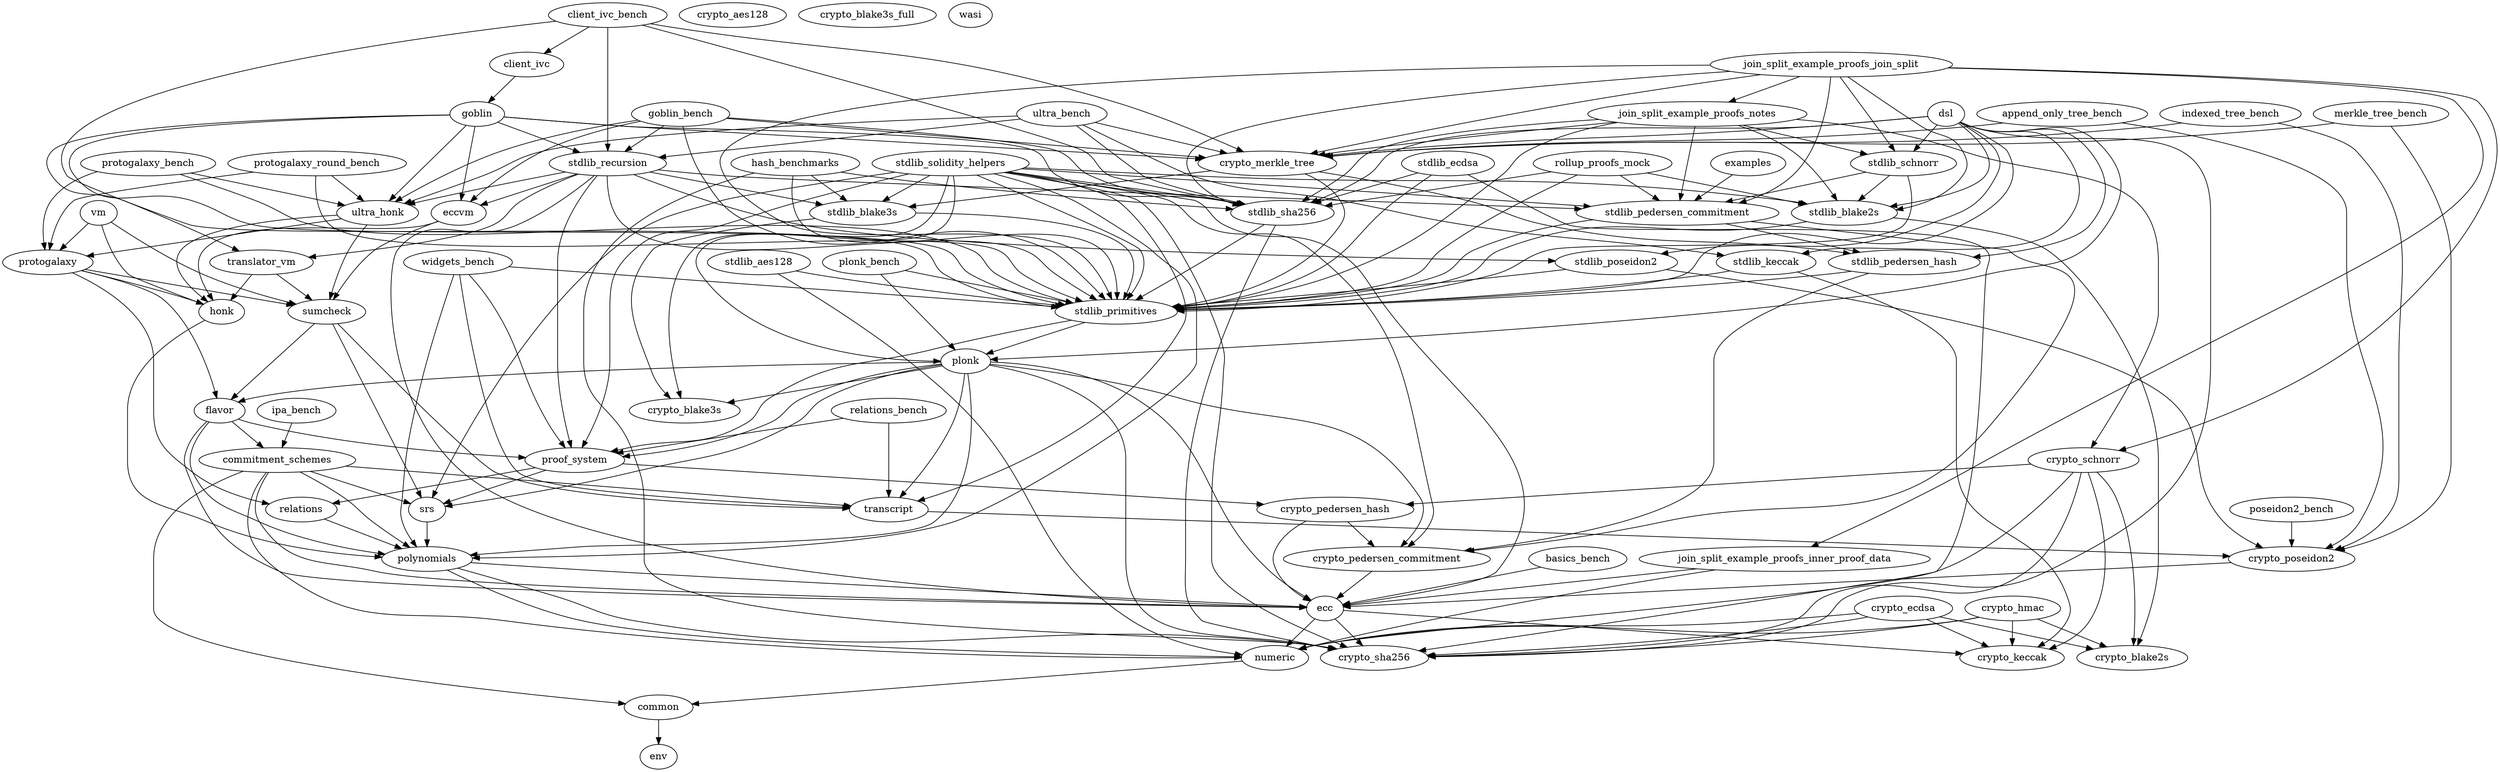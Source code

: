 digraph BarretenbergModules {
basics_bench -> ecc
goblin_bench -> ultra_honk
goblin_bench -> eccvm
goblin_bench -> stdlib_recursion
goblin_bench -> stdlib_sha256
goblin_bench -> crypto_merkle_tree
goblin_bench -> stdlib_primitives
ipa_bench -> commitment_schemes
plonk_bench -> plonk
plonk_bench -> stdlib_primitives
protogalaxy_bench -> ultra_honk
protogalaxy_bench -> protogalaxy
protogalaxy_bench -> stdlib_primitives
relations_bench -> proof_system
relations_bench -> transcript
ultra_bench -> ultra_honk
ultra_bench -> stdlib_sha256
ultra_bench -> stdlib_keccak
ultra_bench -> crypto_merkle_tree
ultra_bench -> stdlib_recursion
widgets_bench -> polynomials
widgets_bench -> proof_system
widgets_bench -> transcript
widgets_bench -> stdlib_primitives
append_only_tree_bench -> crypto_poseidon2
append_only_tree_bench -> crypto_merkle_tree
indexed_tree_bench -> crypto_poseidon2
indexed_tree_bench -> crypto_merkle_tree
merkle_tree_bench -> crypto_poseidon2
merkle_tree_bench -> crypto_merkle_tree
poseidon2_bench -> crypto_poseidon2
protogalaxy_round_bench -> ultra_honk
protogalaxy_round_bench -> protogalaxy
protogalaxy_round_bench -> stdlib_primitives
client_ivc_bench -> client_ivc
client_ivc_bench -> stdlib_recursion
client_ivc_bench -> stdlib_sha256
client_ivc_bench -> crypto_merkle_tree
client_ivc_bench -> stdlib_primitives
commitment_schemes -> common
commitment_schemes -> transcript
commitment_schemes -> polynomials
commitment_schemes -> ecc
commitment_schemes -> numeric
commitment_schemes -> srs
common -> env
crypto_aes128
crypto_blake2s
crypto_blake3s
crypto_blake3s_full
crypto_ecdsa -> crypto_blake2s
crypto_ecdsa -> crypto_keccak
crypto_ecdsa -> crypto_sha256
crypto_ecdsa -> numeric
crypto_hmac -> crypto_blake2s
crypto_hmac -> crypto_keccak
crypto_hmac -> crypto_sha256
crypto_hmac -> numeric
crypto_keccak
crypto_pedersen_commitment -> ecc
crypto_pedersen_hash -> ecc
crypto_pedersen_hash -> crypto_pedersen_commitment
crypto_poseidon2 -> ecc
crypto_schnorr -> crypto_pedersen_hash
crypto_schnorr -> crypto_blake2s
crypto_schnorr -> crypto_keccak
crypto_schnorr -> crypto_sha256
crypto_schnorr -> numeric
crypto_sha256
crypto_merkle_tree -> stdlib_primitives
crypto_merkle_tree -> stdlib_blake3s
crypto_merkle_tree -> stdlib_pedersen_hash
dsl -> plonk
dsl -> stdlib_primitives
dsl -> stdlib_sha256
dsl -> stdlib_blake2s
dsl -> stdlib_keccak
dsl -> stdlib_pedersen_hash
dsl -> stdlib_poseidon2
dsl -> crypto_merkle_tree
dsl -> stdlib_schnorr
dsl -> crypto_sha256
ecc -> numeric
ecc -> crypto_keccak
ecc -> crypto_sha256
eccvm -> honk
eccvm -> sumcheck
env
examples -> stdlib_pedersen_commitment
flavor -> commitment_schemes
flavor -> ecc
flavor -> polynomials
flavor -> proof_system
goblin -> stdlib_recursion
goblin -> ultra_honk
goblin -> eccvm
goblin -> translator_vm
goblin -> stdlib_sha256
goblin -> crypto_merkle_tree
goblin -> stdlib_primitives
honk -> polynomials
join_split_example_proofs_inner_proof_data -> numeric
join_split_example_proofs_inner_proof_data -> ecc
join_split_example_proofs_join_split -> join_split_example_proofs_inner_proof_data
join_split_example_proofs_join_split -> join_split_example_proofs_notes
join_split_example_proofs_join_split -> crypto_schnorr
join_split_example_proofs_join_split -> stdlib_blake2s
join_split_example_proofs_join_split -> stdlib_sha256
join_split_example_proofs_join_split -> stdlib_pedersen_commitment
join_split_example_proofs_join_split -> stdlib_schnorr
join_split_example_proofs_join_split -> stdlib_primitives
join_split_example_proofs_join_split -> crypto_merkle_tree
rollup_proofs_mock -> stdlib_blake2s
rollup_proofs_mock -> stdlib_sha256
rollup_proofs_mock -> stdlib_pedersen_commitment
rollup_proofs_mock -> stdlib_primitives
join_split_example_proofs_notes -> crypto_schnorr
join_split_example_proofs_notes -> stdlib_blake2s
join_split_example_proofs_notes -> stdlib_sha256
join_split_example_proofs_notes -> stdlib_pedersen_commitment
join_split_example_proofs_notes -> stdlib_schnorr
join_split_example_proofs_notes -> stdlib_primitives
join_split_example_proofs_notes -> crypto_merkle_tree
numeric -> common
plonk -> proof_system
plonk -> transcript
plonk -> crypto_pedersen_commitment
plonk -> polynomials
plonk -> crypto_sha256
plonk -> ecc
plonk -> crypto_blake3s
plonk -> srs
plonk -> flavor
polynomials -> numeric
polynomials -> ecc
polynomials -> crypto_sha256
proof_system -> relations
proof_system -> crypto_pedersen_hash
proof_system -> srs
protogalaxy -> honk
protogalaxy -> flavor
protogalaxy -> relations
protogalaxy -> sumcheck
relations -> polynomials
stdlib_solidity_helpers -> plonk
stdlib_solidity_helpers -> proof_system
stdlib_solidity_helpers -> transcript
stdlib_solidity_helpers -> crypto_pedersen_commitment
stdlib_solidity_helpers -> polynomials
stdlib_solidity_helpers -> crypto_sha256
stdlib_solidity_helpers -> ecc
stdlib_solidity_helpers -> crypto_blake3s
stdlib_solidity_helpers -> stdlib_primitives
stdlib_solidity_helpers -> stdlib_pedersen_commitment
stdlib_solidity_helpers -> stdlib_blake3s
stdlib_solidity_helpers -> stdlib_blake2s
stdlib_solidity_helpers -> stdlib_sha256
stdlib_solidity_helpers -> srs
srs -> polynomials
stdlib_pedersen_commitment -> stdlib_primitives
stdlib_pedersen_commitment -> stdlib_pedersen_hash
stdlib_pedersen_commitment -> crypto_pedersen_commitment
stdlib_aes128 -> numeric
stdlib_aes128 -> stdlib_primitives
stdlib_ecdsa -> crypto_sha256
stdlib_ecdsa -> stdlib_sha256
stdlib_ecdsa -> stdlib_primitives
stdlib_schnorr -> stdlib_pedersen_commitment
stdlib_schnorr -> stdlib_blake2s
stdlib_schnorr -> stdlib_primitives
hash_benchmarks -> stdlib_primitives
hash_benchmarks -> crypto_sha256
hash_benchmarks -> stdlib_sha256
hash_benchmarks -> stdlib_blake3s
stdlib_blake2s -> stdlib_primitives
stdlib_blake2s -> crypto_blake2s
stdlib_blake3s -> stdlib_primitives
stdlib_blake3s -> crypto_blake3s
stdlib_keccak -> stdlib_primitives
stdlib_keccak -> crypto_keccak
stdlib_pedersen_hash -> stdlib_primitives
stdlib_pedersen_hash -> crypto_pedersen_commitment
stdlib_poseidon2 -> stdlib_primitives
stdlib_poseidon2 -> crypto_poseidon2
stdlib_sha256 -> stdlib_primitives
stdlib_sha256 -> crypto_sha256
stdlib_primitives -> proof_system
stdlib_primitives -> plonk
stdlib_recursion -> ecc
stdlib_recursion -> proof_system
stdlib_recursion -> stdlib_primitives
stdlib_recursion -> stdlib_pedersen_commitment
stdlib_recursion -> stdlib_blake3s
stdlib_recursion -> ultra_honk
stdlib_recursion -> eccvm
stdlib_recursion -> translator_vm
stdlib_recursion -> stdlib_poseidon2
sumcheck -> flavor
sumcheck -> srs
sumcheck -> transcript
transcript -> crypto_poseidon2
translator_vm -> honk
translator_vm -> sumcheck
ultra_honk -> honk
ultra_honk -> sumcheck
ultra_honk -> protogalaxy
vm -> honk
vm -> sumcheck
vm -> protogalaxy
wasi
client_ivc -> goblin
}
